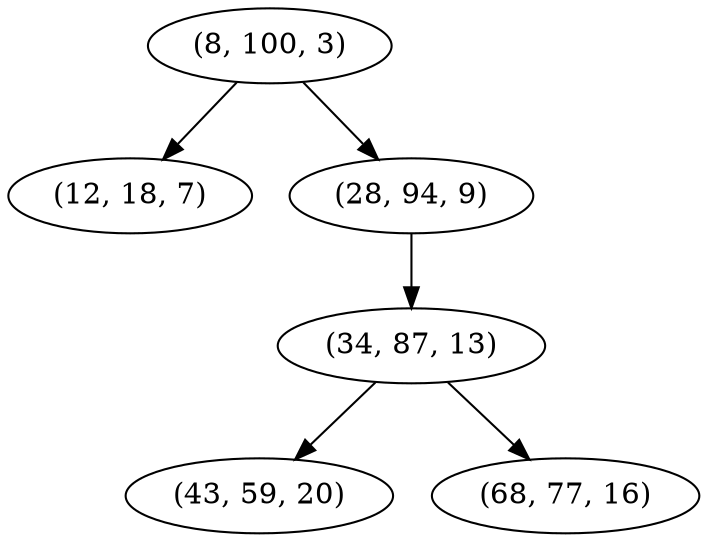 digraph tree {
    "(8, 100, 3)";
    "(12, 18, 7)";
    "(28, 94, 9)";
    "(34, 87, 13)";
    "(43, 59, 20)";
    "(68, 77, 16)";
    "(8, 100, 3)" -> "(12, 18, 7)";
    "(8, 100, 3)" -> "(28, 94, 9)";
    "(28, 94, 9)" -> "(34, 87, 13)";
    "(34, 87, 13)" -> "(43, 59, 20)";
    "(34, 87, 13)" -> "(68, 77, 16)";
}
